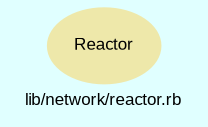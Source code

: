 digraph TopLevel {
    compound = true
    bgcolor = lightcyan1
    fontname = Arial
    fontsize = 8
    label = "lib/network/reactor.rb"
    node [
        fontname = Arial,
        fontsize = 8,
        color = black
    ]

    Reactor [
        fontcolor = black,
        URL = "classes/Reactor.html",
        shape = ellipse,
        color = palegoldenrod,
        style = filled,
        label = "Reactor"
    ]

}

